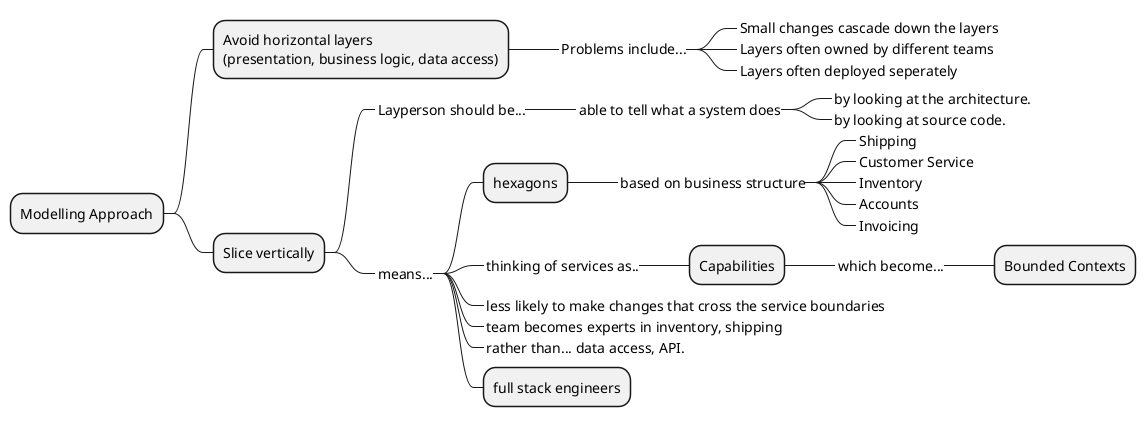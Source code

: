 
@startmindmap "Model around the business domain"

+ Modelling Approach
++ Avoid horizontal layers\n(presentation, business logic, data access)
+++_ Problems include...
++++_ Small changes cascade down the layers
++++_ Layers often owned by different teams
++++_ Layers often deployed seperately

++ Slice vertically
+++_ Layperson should be...
++++_ able to tell what a system does
+++++_ by looking at the architecture.
+++++_ by looking at source code.
+++_ means...
++++ hexagons
+++++_ based on business structure
++++++_ Shipping
++++++_ Customer Service
++++++_ Inventory
++++++_ Accounts
++++++_ Invoicing
++++_ thinking of services as..
+++++ Capabilities
++++++_ which become...
+++++++ Bounded Contexts
++++_ less likely to make changes that cross the service boundaries
++++_ team becomes experts in inventory, shipping
++++_ rather than... data access, API.
++++ full stack engineers

@endmindmap
